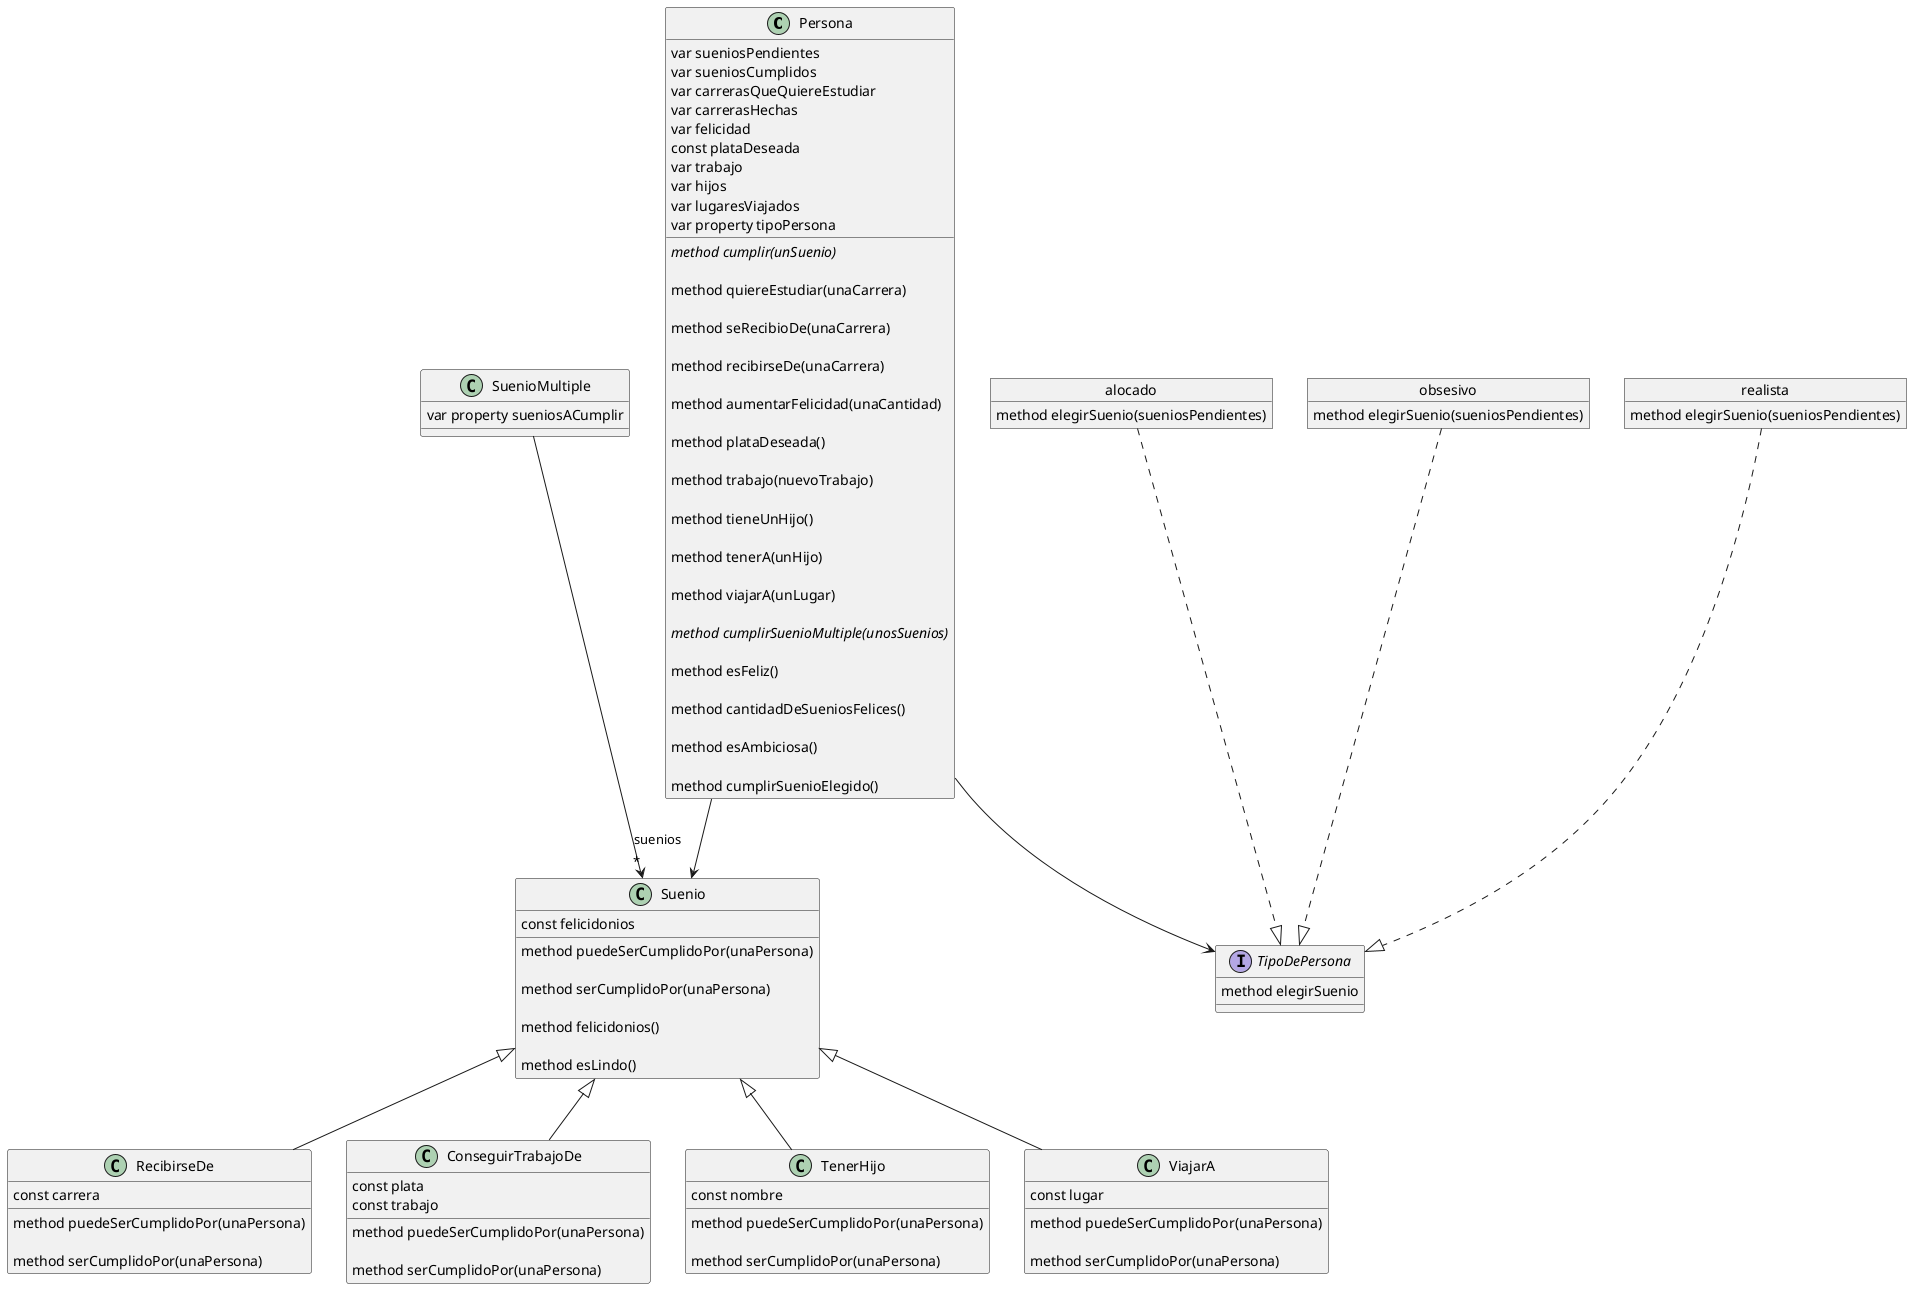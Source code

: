 @startuml

class Persona{
    var sueniosPendientes 
    var sueniosCumplidos 
    var carrerasQueQuiereEstudiar
    var carrerasHechas
    var felicidad
    const plataDeseada
    var trabajo
    var hijos
    var lugaresViajados
    var property tipoPersona

    {abstract} method cumplir(unSuenio)

    method quiereEstudiar(unaCarrera)

    method seRecibioDe(unaCarrera)

    method recibirseDe(unaCarrera) 

    method aumentarFelicidad(unaCantidad)

    method plataDeseada() 

    method trabajo(nuevoTrabajo)

    method tieneUnHijo() 

    method tenerA(unHijo) 

    method viajarA(unLugar) 

    {abstract} method cumplirSuenioMultiple(unosSuenios)

    method esFeliz()

    method cantidadDeSueniosFelices() 

    method esAmbiciosa()

    method cumplirSuenioElegido() 
	
}
object realista {
	method elegirSuenio(sueniosPendientes)
}

object alocado { 
	method elegirSuenio(sueniosPendientes)
}

object obsesivo {
	method elegirSuenio(sueniosPendientes) 
}

class Suenio{
    const felicidonios

    method puedeSerCumplidoPor(unaPersona)

    method serCumplidoPor(unaPersona)

    method felicidonios()

    method esLindo() 
}

class SuenioMultiple{
    var property sueniosACumplir 
}

class RecibirseDe extends Suenio{
    const carrera

    method puedeSerCumplidoPor(unaPersona)

    method serCumplidoPor(unaPersona)
}

class ConseguirTrabajoDe extends Suenio{
    const plata
    const trabajo

    method puedeSerCumplidoPor(unaPersona) 
    
    method serCumplidoPor(unaPersona)
}

class TenerHijo extends Suenio{
    const nombre

    method puedeSerCumplidoPor(unaPersona)

    method serCumplidoPor(unaPersona)
}

class ViajarA extends Suenio{
    const lugar

    method puedeSerCumplidoPor(unaPersona)

    method serCumplidoPor(unaPersona)
}

interface TipoDePersona{
    method elegirSuenio
}
Persona-->Suenio
SuenioMultiple --> "*" Suenio : suenios
obsesivo..|>TipoDePersona
realista..|>TipoDePersona
alocado..|>TipoDePersona
Persona --> TipoDePersona

@enduml
